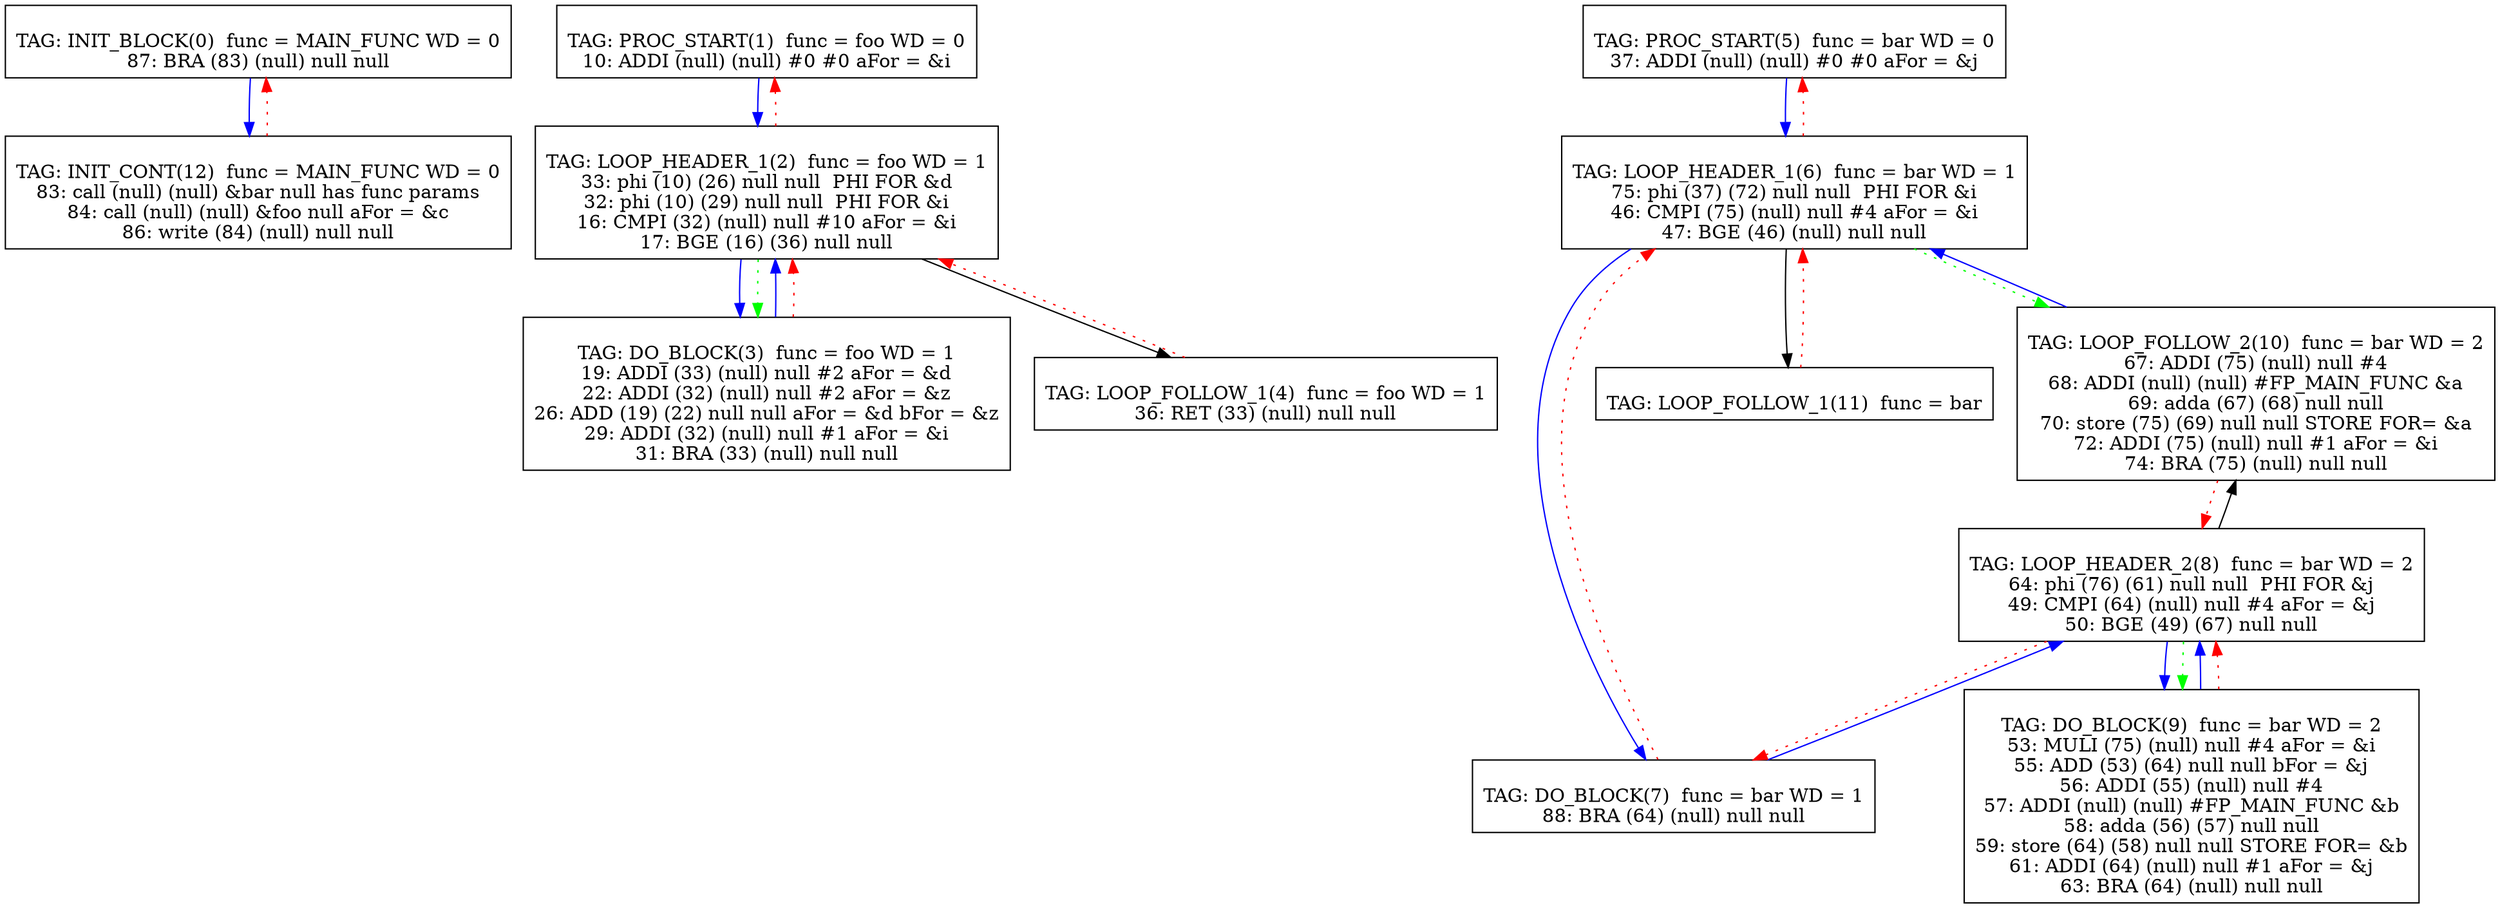 digraph {
0[label="
TAG: INIT_BLOCK(0)  func = MAIN_FUNC WD = 0
87: BRA (83) (null) null null
"];
0[shape=box];
0 -> 12[color=blue]
1[label="
TAG: PROC_START(1)  func = foo WD = 0
10: ADDI (null) (null) #0 #0 aFor = &i
"];
1[shape=box];
1 -> 2[color=blue]
2[label="
TAG: LOOP_HEADER_1(2)  func = foo WD = 1
33: phi (10) (26) null null  PHI FOR &d
32: phi (10) (29) null null  PHI FOR &i
16: CMPI (32) (null) null #10 aFor = &i
17: BGE (16) (36) null null
"];
2[shape=box];
2 -> 3[color=blue]
2 -> 4[color=black]
2 -> 1[color=red][style=dotted]
2 -> 3[color=green][style=dotted]
3[label="
TAG: DO_BLOCK(3)  func = foo WD = 1
19: ADDI (33) (null) null #2 aFor = &d
22: ADDI (32) (null) null #2 aFor = &z
26: ADD (19) (22) null null aFor = &d bFor = &z
29: ADDI (32) (null) null #1 aFor = &i
31: BRA (33) (null) null null
"];
3[shape=box];
3 -> 2[color=blue]
3 -> 2[color=red][style=dotted]
4[label="
TAG: LOOP_FOLLOW_1(4)  func = foo WD = 1
36: RET (33) (null) null null
"];
4[shape=box];
4 -> 2[color=red][style=dotted]
5[label="
TAG: PROC_START(5)  func = bar WD = 0
37: ADDI (null) (null) #0 #0 aFor = &j
"];
5[shape=box];
5 -> 6[color=blue]
6[label="
TAG: LOOP_HEADER_1(6)  func = bar WD = 1
75: phi (37) (72) null null  PHI FOR &i
46: CMPI (75) (null) null #4 aFor = &i
47: BGE (46) (null) null null
"];
6[shape=box];
6 -> 7[color=blue]
6 -> 11[color=black]
6 -> 5[color=red][style=dotted]
6 -> 10[color=green][style=dotted]
7[label="
TAG: DO_BLOCK(7)  func = bar WD = 1
88: BRA (64) (null) null null
"];
7[shape=box];
7 -> 8[color=blue]
7 -> 6[color=red][style=dotted]
8[label="
TAG: LOOP_HEADER_2(8)  func = bar WD = 2
64: phi (76) (61) null null  PHI FOR &j
49: CMPI (64) (null) null #4 aFor = &j
50: BGE (49) (67) null null
"];
8[shape=box];
8 -> 9[color=blue]
8 -> 10[color=black]
8 -> 7[color=red][style=dotted]
8 -> 9[color=green][style=dotted]
9[label="
TAG: DO_BLOCK(9)  func = bar WD = 2
53: MULI (75) (null) null #4 aFor = &i
55: ADD (53) (64) null null bFor = &j
56: ADDI (55) (null) null #4
57: ADDI (null) (null) #FP_MAIN_FUNC &b
58: adda (56) (57) null null
59: store (64) (58) null null STORE FOR= &b
61: ADDI (64) (null) null #1 aFor = &j
63: BRA (64) (null) null null
"];
9[shape=box];
9 -> 8[color=blue]
9 -> 8[color=red][style=dotted]
10[label="
TAG: LOOP_FOLLOW_2(10)  func = bar WD = 2
67: ADDI (75) (null) null #4
68: ADDI (null) (null) #FP_MAIN_FUNC &a
69: adda (67) (68) null null
70: store (75) (69) null null STORE FOR= &a
72: ADDI (75) (null) null #1 aFor = &i
74: BRA (75) (null) null null
"];
10[shape=box];
10 -> 6[color=blue]
10 -> 8[color=red][style=dotted]
11[label="
TAG: LOOP_FOLLOW_1(11)  func = bar
"];
11[shape=box];
11 -> 6[color=red][style=dotted]
12[label="
TAG: INIT_CONT(12)  func = MAIN_FUNC WD = 0
83: call (null) (null) &bar null has func params
84: call (null) (null) &foo null aFor = &c
86: write (84) (null) null null
"];
12[shape=box];
12 -> 0[color=red][style=dotted]
}